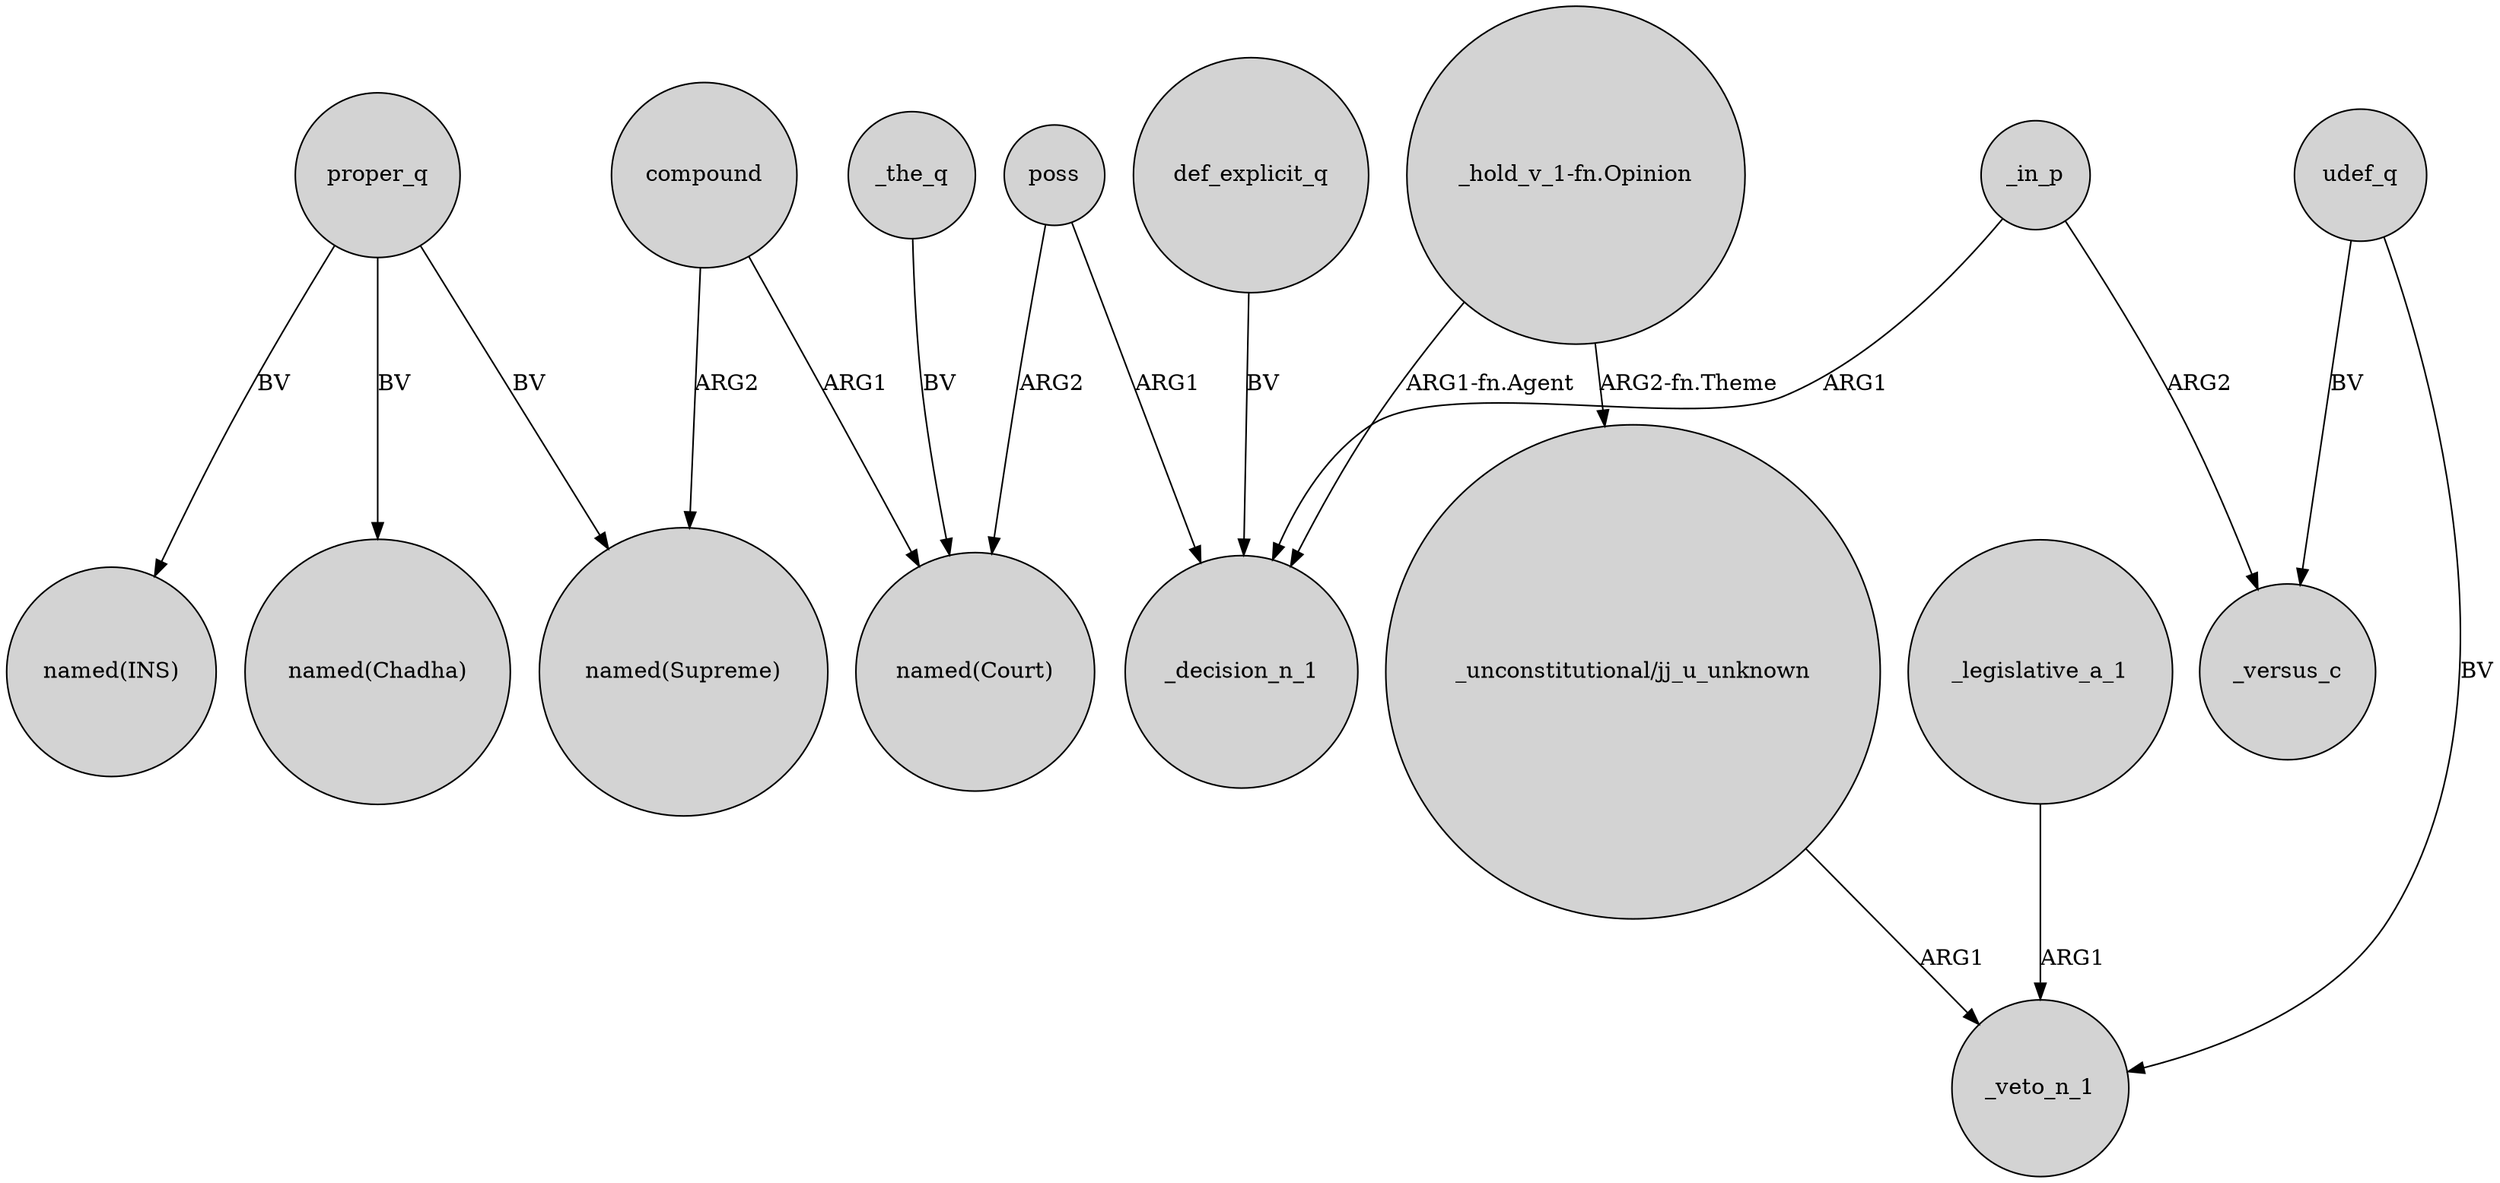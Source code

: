 digraph {
	node [shape=circle style=filled]
	proper_q -> "named(INS)" [label=BV]
	"_hold_v_1-fn.Opinion" -> _decision_n_1 [label="ARG1-fn.Agent"]
	udef_q -> _versus_c [label=BV]
	"_unconstitutional/jj_u_unknown" -> _veto_n_1 [label=ARG1]
	udef_q -> _veto_n_1 [label=BV]
	compound -> "named(Supreme)" [label=ARG2]
	poss -> _decision_n_1 [label=ARG1]
	def_explicit_q -> _decision_n_1 [label=BV]
	_the_q -> "named(Court)" [label=BV]
	_in_p -> _versus_c [label=ARG2]
	proper_q -> "named(Chadha)" [label=BV]
	_legislative_a_1 -> _veto_n_1 [label=ARG1]
	proper_q -> "named(Supreme)" [label=BV]
	"_hold_v_1-fn.Opinion" -> "_unconstitutional/jj_u_unknown" [label="ARG2-fn.Theme"]
	poss -> "named(Court)" [label=ARG2]
	_in_p -> _decision_n_1 [label=ARG1]
	compound -> "named(Court)" [label=ARG1]
}
